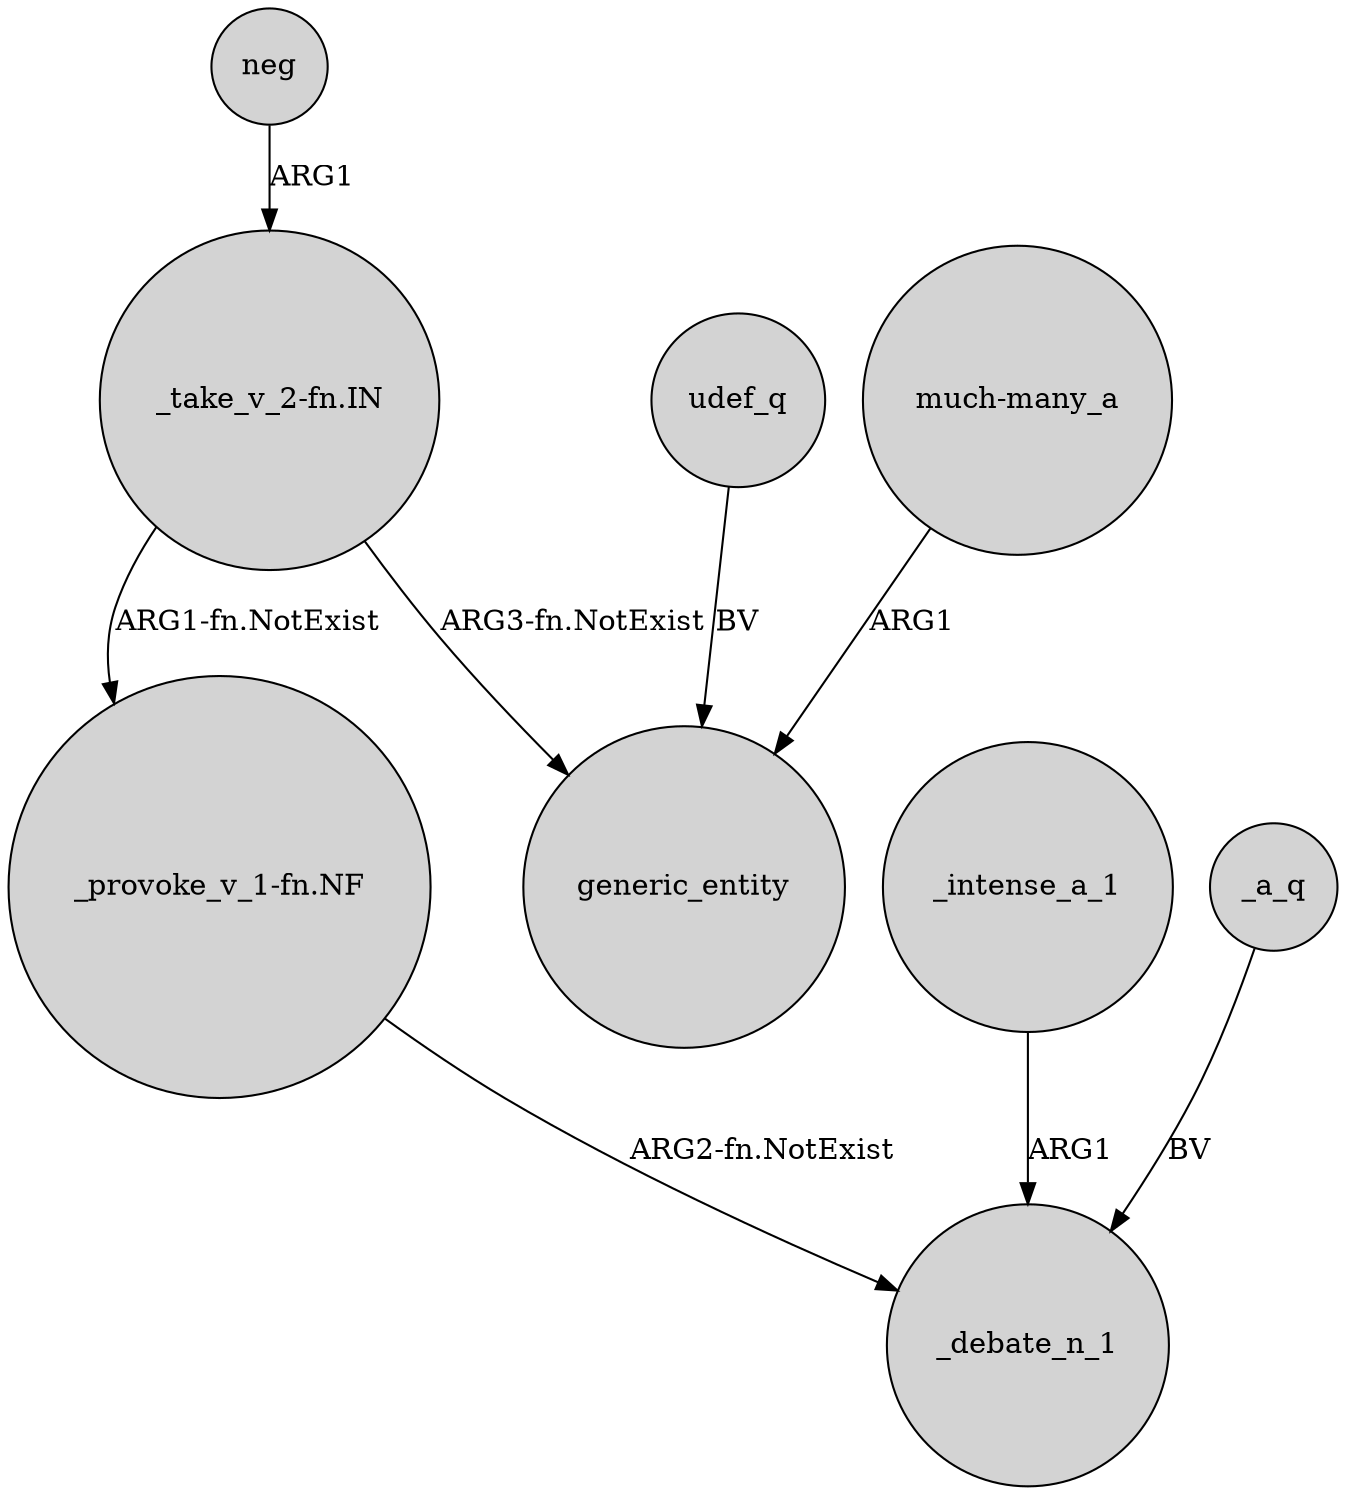 digraph {
	node [shape=circle style=filled]
	neg -> "_take_v_2-fn.IN" [label=ARG1]
	"_take_v_2-fn.IN" -> generic_entity [label="ARG3-fn.NotExist"]
	_intense_a_1 -> _debate_n_1 [label=ARG1]
	udef_q -> generic_entity [label=BV]
	_a_q -> _debate_n_1 [label=BV]
	"much-many_a" -> generic_entity [label=ARG1]
	"_take_v_2-fn.IN" -> "_provoke_v_1-fn.NF" [label="ARG1-fn.NotExist"]
	"_provoke_v_1-fn.NF" -> _debate_n_1 [label="ARG2-fn.NotExist"]
}
